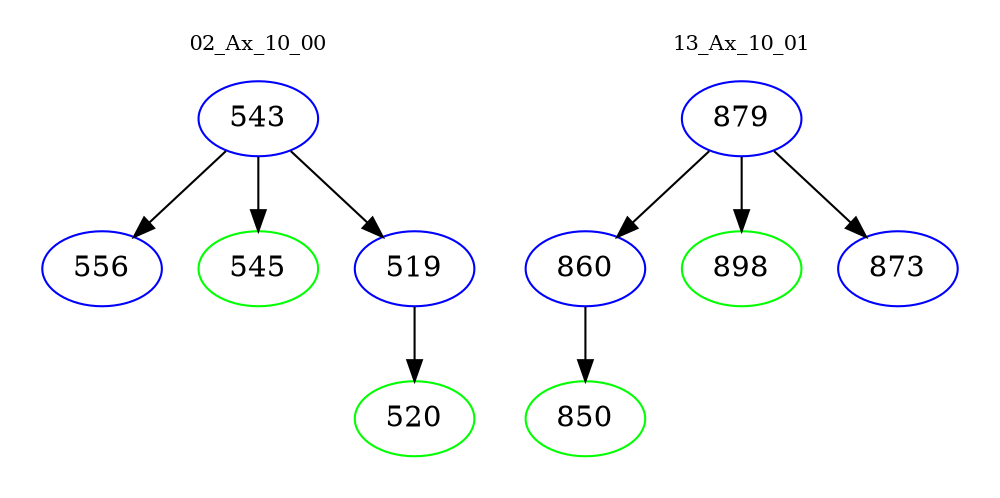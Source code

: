 digraph{
subgraph cluster_0 {
color = white
label = "02_Ax_10_00";
fontsize=10;
T0_543 [label="543", color="blue"]
T0_543 -> T0_556 [color="black"]
T0_556 [label="556", color="blue"]
T0_543 -> T0_545 [color="black"]
T0_545 [label="545", color="green"]
T0_543 -> T0_519 [color="black"]
T0_519 [label="519", color="blue"]
T0_519 -> T0_520 [color="black"]
T0_520 [label="520", color="green"]
}
subgraph cluster_1 {
color = white
label = "13_Ax_10_01";
fontsize=10;
T1_879 [label="879", color="blue"]
T1_879 -> T1_860 [color="black"]
T1_860 [label="860", color="blue"]
T1_860 -> T1_850 [color="black"]
T1_850 [label="850", color="green"]
T1_879 -> T1_898 [color="black"]
T1_898 [label="898", color="green"]
T1_879 -> T1_873 [color="black"]
T1_873 [label="873", color="blue"]
}
}
